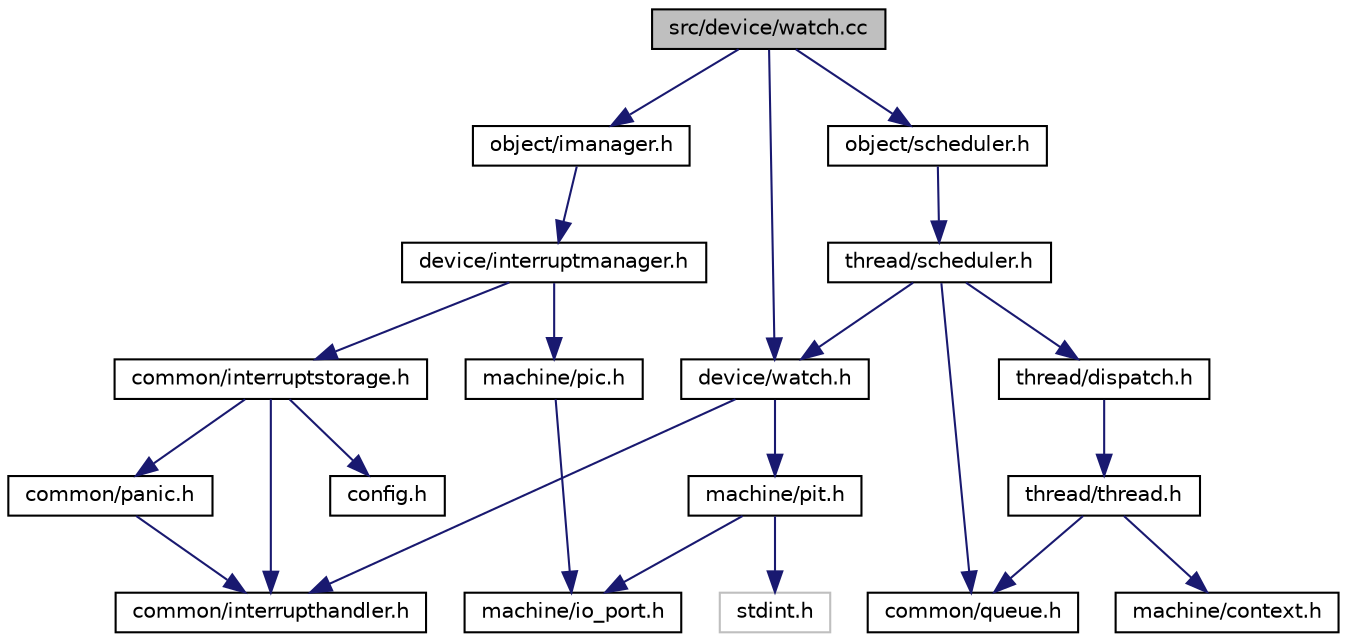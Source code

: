 digraph "src/device/watch.cc"
{
  bgcolor="transparent";
  edge [fontname="Helvetica",fontsize="10",labelfontname="Helvetica",labelfontsize="10"];
  node [fontname="Helvetica",fontsize="10",shape=record];
  Node1 [label="src/device/watch.cc",height=0.2,width=0.4,color="black", fillcolor="grey75", style="filled", fontcolor="black"];
  Node1 -> Node2 [color="midnightblue",fontsize="10",style="solid",fontname="Helvetica"];
  Node2 [label="device/watch.h",height=0.2,width=0.4,color="black",URL="$watch_8h.html"];
  Node2 -> Node3 [color="midnightblue",fontsize="10",style="solid",fontname="Helvetica"];
  Node3 [label="common/interrupthandler.h",height=0.2,width=0.4,color="black",URL="$interrupthandler_8h.html"];
  Node2 -> Node4 [color="midnightblue",fontsize="10",style="solid",fontname="Helvetica"];
  Node4 [label="machine/pit.h",height=0.2,width=0.4,color="black",URL="$pit_8h.html"];
  Node4 -> Node5 [color="midnightblue",fontsize="10",style="solid",fontname="Helvetica"];
  Node5 [label="stdint.h",height=0.2,width=0.4,color="grey75"];
  Node4 -> Node6 [color="midnightblue",fontsize="10",style="solid",fontname="Helvetica"];
  Node6 [label="machine/io_port.h",height=0.2,width=0.4,color="black",URL="$io__port_8h.html"];
  Node1 -> Node7 [color="midnightblue",fontsize="10",style="solid",fontname="Helvetica"];
  Node7 [label="object/imanager.h",height=0.2,width=0.4,color="black",URL="$imanager_8h.html"];
  Node7 -> Node8 [color="midnightblue",fontsize="10",style="solid",fontname="Helvetica"];
  Node8 [label="device/interruptmanager.h",height=0.2,width=0.4,color="black",URL="$interruptmanager_8h.html"];
  Node8 -> Node9 [color="midnightblue",fontsize="10",style="solid",fontname="Helvetica"];
  Node9 [label="common/interruptstorage.h",height=0.2,width=0.4,color="black",URL="$interruptstorage_8h.html"];
  Node9 -> Node3 [color="midnightblue",fontsize="10",style="solid",fontname="Helvetica"];
  Node9 -> Node10 [color="midnightblue",fontsize="10",style="solid",fontname="Helvetica"];
  Node10 [label="common/panic.h",height=0.2,width=0.4,color="black",URL="$panic_8h.html"];
  Node10 -> Node3 [color="midnightblue",fontsize="10",style="solid",fontname="Helvetica"];
  Node9 -> Node11 [color="midnightblue",fontsize="10",style="solid",fontname="Helvetica"];
  Node11 [label="config.h",height=0.2,width=0.4,color="black",URL="$config_8h.html",tooltip="verschiedene defines für Einstellungen "];
  Node8 -> Node12 [color="midnightblue",fontsize="10",style="solid",fontname="Helvetica"];
  Node12 [label="machine/pic.h",height=0.2,width=0.4,color="black",URL="$pic_8h.html"];
  Node12 -> Node6 [color="midnightblue",fontsize="10",style="solid",fontname="Helvetica"];
  Node1 -> Node13 [color="midnightblue",fontsize="10",style="solid",fontname="Helvetica"];
  Node13 [label="object/scheduler.h",height=0.2,width=0.4,color="black",URL="$object_2scheduler_8h.html"];
  Node13 -> Node14 [color="midnightblue",fontsize="10",style="solid",fontname="Helvetica"];
  Node14 [label="thread/scheduler.h",height=0.2,width=0.4,color="black",URL="$thread_2scheduler_8h.html"];
  Node14 -> Node15 [color="midnightblue",fontsize="10",style="solid",fontname="Helvetica"];
  Node15 [label="thread/dispatch.h",height=0.2,width=0.4,color="black",URL="$dispatch_8h.html"];
  Node15 -> Node16 [color="midnightblue",fontsize="10",style="solid",fontname="Helvetica"];
  Node16 [label="thread/thread.h",height=0.2,width=0.4,color="black",URL="$thread_8h.html"];
  Node16 -> Node17 [color="midnightblue",fontsize="10",style="solid",fontname="Helvetica"];
  Node17 [label="machine/context.h",height=0.2,width=0.4,color="black",URL="$context_8h.html"];
  Node16 -> Node18 [color="midnightblue",fontsize="10",style="solid",fontname="Helvetica"];
  Node18 [label="common/queue.h",height=0.2,width=0.4,color="black",URL="$queue_8h.html"];
  Node14 -> Node18 [color="midnightblue",fontsize="10",style="solid",fontname="Helvetica"];
  Node14 -> Node2 [color="midnightblue",fontsize="10",style="solid",fontname="Helvetica"];
}
